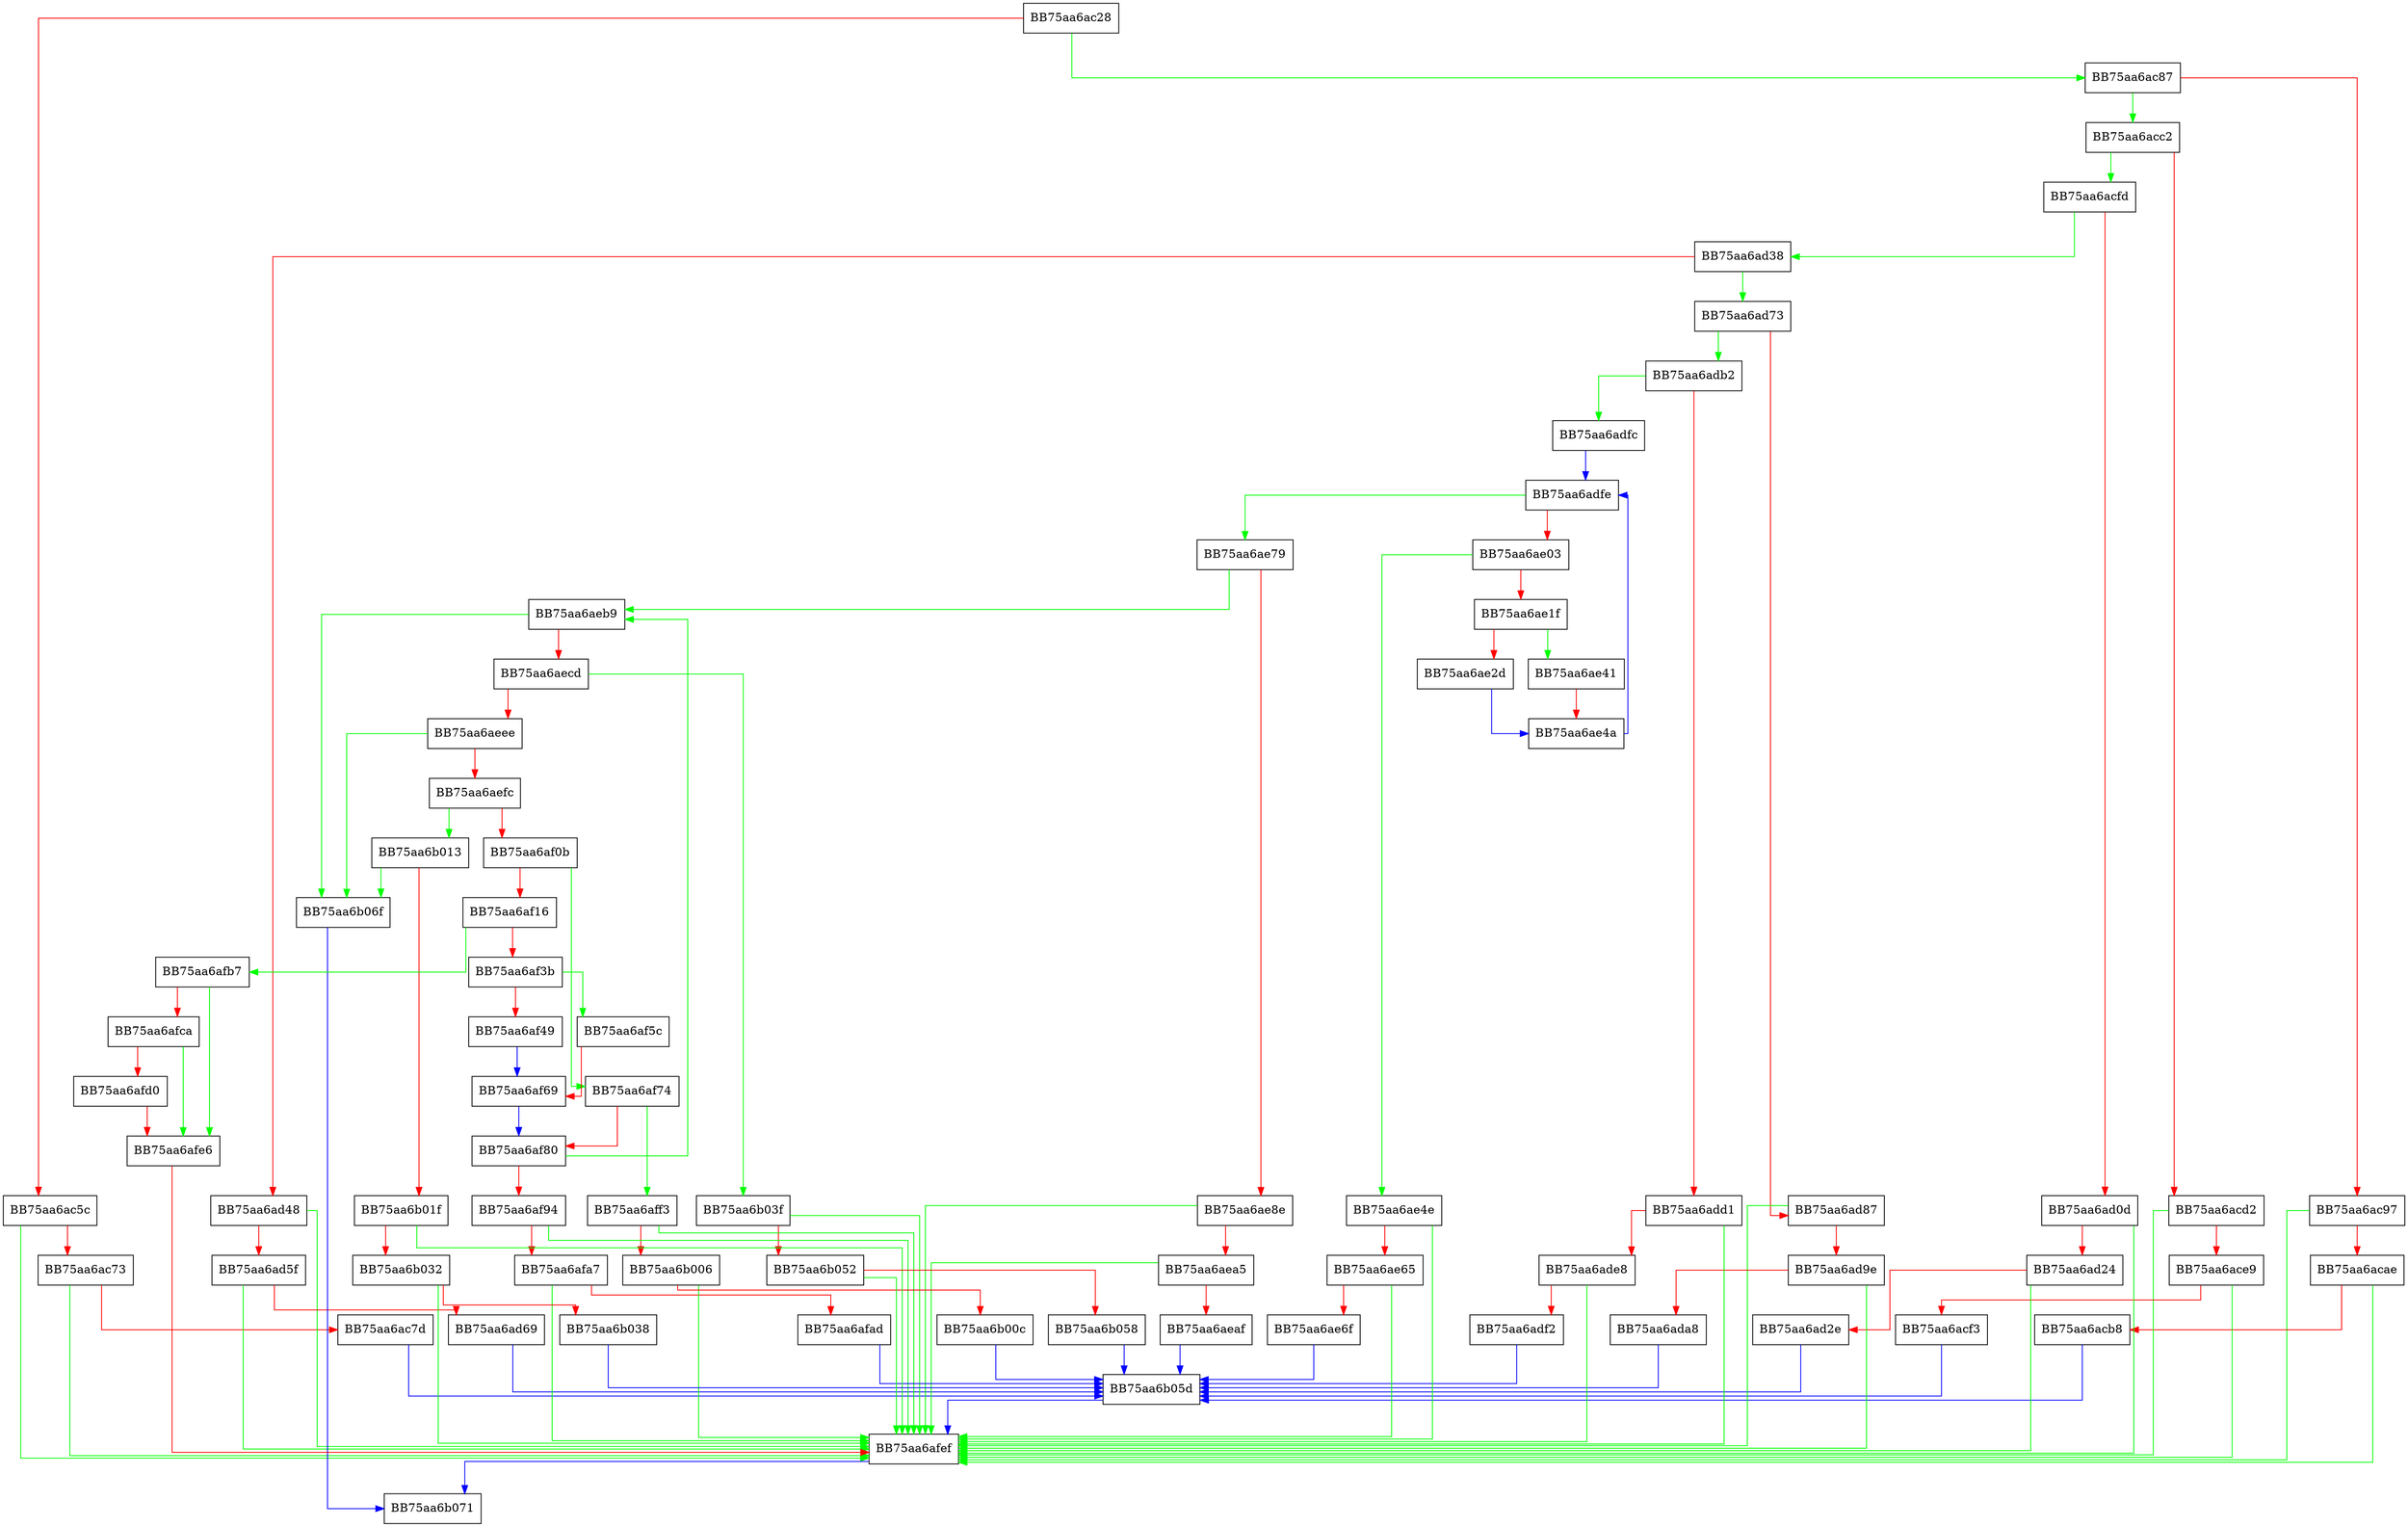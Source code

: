 digraph readElement {
  node [shape="box"];
  graph [splines=ortho];
  BB75aa6ac28 -> BB75aa6ac87 [color="green"];
  BB75aa6ac28 -> BB75aa6ac5c [color="red"];
  BB75aa6ac5c -> BB75aa6afef [color="green"];
  BB75aa6ac5c -> BB75aa6ac73 [color="red"];
  BB75aa6ac73 -> BB75aa6afef [color="green"];
  BB75aa6ac73 -> BB75aa6ac7d [color="red"];
  BB75aa6ac7d -> BB75aa6b05d [color="blue"];
  BB75aa6ac87 -> BB75aa6acc2 [color="green"];
  BB75aa6ac87 -> BB75aa6ac97 [color="red"];
  BB75aa6ac97 -> BB75aa6afef [color="green"];
  BB75aa6ac97 -> BB75aa6acae [color="red"];
  BB75aa6acae -> BB75aa6afef [color="green"];
  BB75aa6acae -> BB75aa6acb8 [color="red"];
  BB75aa6acb8 -> BB75aa6b05d [color="blue"];
  BB75aa6acc2 -> BB75aa6acfd [color="green"];
  BB75aa6acc2 -> BB75aa6acd2 [color="red"];
  BB75aa6acd2 -> BB75aa6afef [color="green"];
  BB75aa6acd2 -> BB75aa6ace9 [color="red"];
  BB75aa6ace9 -> BB75aa6afef [color="green"];
  BB75aa6ace9 -> BB75aa6acf3 [color="red"];
  BB75aa6acf3 -> BB75aa6b05d [color="blue"];
  BB75aa6acfd -> BB75aa6ad38 [color="green"];
  BB75aa6acfd -> BB75aa6ad0d [color="red"];
  BB75aa6ad0d -> BB75aa6afef [color="green"];
  BB75aa6ad0d -> BB75aa6ad24 [color="red"];
  BB75aa6ad24 -> BB75aa6afef [color="green"];
  BB75aa6ad24 -> BB75aa6ad2e [color="red"];
  BB75aa6ad2e -> BB75aa6b05d [color="blue"];
  BB75aa6ad38 -> BB75aa6ad73 [color="green"];
  BB75aa6ad38 -> BB75aa6ad48 [color="red"];
  BB75aa6ad48 -> BB75aa6afef [color="green"];
  BB75aa6ad48 -> BB75aa6ad5f [color="red"];
  BB75aa6ad5f -> BB75aa6afef [color="green"];
  BB75aa6ad5f -> BB75aa6ad69 [color="red"];
  BB75aa6ad69 -> BB75aa6b05d [color="blue"];
  BB75aa6ad73 -> BB75aa6adb2 [color="green"];
  BB75aa6ad73 -> BB75aa6ad87 [color="red"];
  BB75aa6ad87 -> BB75aa6afef [color="green"];
  BB75aa6ad87 -> BB75aa6ad9e [color="red"];
  BB75aa6ad9e -> BB75aa6afef [color="green"];
  BB75aa6ad9e -> BB75aa6ada8 [color="red"];
  BB75aa6ada8 -> BB75aa6b05d [color="blue"];
  BB75aa6adb2 -> BB75aa6adfc [color="green"];
  BB75aa6adb2 -> BB75aa6add1 [color="red"];
  BB75aa6add1 -> BB75aa6afef [color="green"];
  BB75aa6add1 -> BB75aa6ade8 [color="red"];
  BB75aa6ade8 -> BB75aa6afef [color="green"];
  BB75aa6ade8 -> BB75aa6adf2 [color="red"];
  BB75aa6adf2 -> BB75aa6b05d [color="blue"];
  BB75aa6adfc -> BB75aa6adfe [color="blue"];
  BB75aa6adfe -> BB75aa6ae79 [color="green"];
  BB75aa6adfe -> BB75aa6ae03 [color="red"];
  BB75aa6ae03 -> BB75aa6ae4e [color="green"];
  BB75aa6ae03 -> BB75aa6ae1f [color="red"];
  BB75aa6ae1f -> BB75aa6ae41 [color="green"];
  BB75aa6ae1f -> BB75aa6ae2d [color="red"];
  BB75aa6ae2d -> BB75aa6ae4a [color="blue"];
  BB75aa6ae41 -> BB75aa6ae4a [color="red"];
  BB75aa6ae4a -> BB75aa6adfe [color="blue"];
  BB75aa6ae4e -> BB75aa6afef [color="green"];
  BB75aa6ae4e -> BB75aa6ae65 [color="red"];
  BB75aa6ae65 -> BB75aa6afef [color="green"];
  BB75aa6ae65 -> BB75aa6ae6f [color="red"];
  BB75aa6ae6f -> BB75aa6b05d [color="blue"];
  BB75aa6ae79 -> BB75aa6aeb9 [color="green"];
  BB75aa6ae79 -> BB75aa6ae8e [color="red"];
  BB75aa6ae8e -> BB75aa6afef [color="green"];
  BB75aa6ae8e -> BB75aa6aea5 [color="red"];
  BB75aa6aea5 -> BB75aa6afef [color="green"];
  BB75aa6aea5 -> BB75aa6aeaf [color="red"];
  BB75aa6aeaf -> BB75aa6b05d [color="blue"];
  BB75aa6aeb9 -> BB75aa6b06f [color="green"];
  BB75aa6aeb9 -> BB75aa6aecd [color="red"];
  BB75aa6aecd -> BB75aa6b03f [color="green"];
  BB75aa6aecd -> BB75aa6aeee [color="red"];
  BB75aa6aeee -> BB75aa6b06f [color="green"];
  BB75aa6aeee -> BB75aa6aefc [color="red"];
  BB75aa6aefc -> BB75aa6b013 [color="green"];
  BB75aa6aefc -> BB75aa6af0b [color="red"];
  BB75aa6af0b -> BB75aa6af74 [color="green"];
  BB75aa6af0b -> BB75aa6af16 [color="red"];
  BB75aa6af16 -> BB75aa6afb7 [color="green"];
  BB75aa6af16 -> BB75aa6af3b [color="red"];
  BB75aa6af3b -> BB75aa6af5c [color="green"];
  BB75aa6af3b -> BB75aa6af49 [color="red"];
  BB75aa6af49 -> BB75aa6af69 [color="blue"];
  BB75aa6af5c -> BB75aa6af69 [color="red"];
  BB75aa6af69 -> BB75aa6af80 [color="blue"];
  BB75aa6af74 -> BB75aa6aff3 [color="green"];
  BB75aa6af74 -> BB75aa6af80 [color="red"];
  BB75aa6af80 -> BB75aa6aeb9 [color="green"];
  BB75aa6af80 -> BB75aa6af94 [color="red"];
  BB75aa6af94 -> BB75aa6afef [color="green"];
  BB75aa6af94 -> BB75aa6afa7 [color="red"];
  BB75aa6afa7 -> BB75aa6afef [color="green"];
  BB75aa6afa7 -> BB75aa6afad [color="red"];
  BB75aa6afad -> BB75aa6b05d [color="blue"];
  BB75aa6afb7 -> BB75aa6afe6 [color="green"];
  BB75aa6afb7 -> BB75aa6afca [color="red"];
  BB75aa6afca -> BB75aa6afe6 [color="green"];
  BB75aa6afca -> BB75aa6afd0 [color="red"];
  BB75aa6afd0 -> BB75aa6afe6 [color="red"];
  BB75aa6afe6 -> BB75aa6afef [color="red"];
  BB75aa6afef -> BB75aa6b071 [color="blue"];
  BB75aa6aff3 -> BB75aa6afef [color="green"];
  BB75aa6aff3 -> BB75aa6b006 [color="red"];
  BB75aa6b006 -> BB75aa6afef [color="green"];
  BB75aa6b006 -> BB75aa6b00c [color="red"];
  BB75aa6b00c -> BB75aa6b05d [color="blue"];
  BB75aa6b013 -> BB75aa6b06f [color="green"];
  BB75aa6b013 -> BB75aa6b01f [color="red"];
  BB75aa6b01f -> BB75aa6afef [color="green"];
  BB75aa6b01f -> BB75aa6b032 [color="red"];
  BB75aa6b032 -> BB75aa6afef [color="green"];
  BB75aa6b032 -> BB75aa6b038 [color="red"];
  BB75aa6b038 -> BB75aa6b05d [color="blue"];
  BB75aa6b03f -> BB75aa6afef [color="green"];
  BB75aa6b03f -> BB75aa6b052 [color="red"];
  BB75aa6b052 -> BB75aa6afef [color="green"];
  BB75aa6b052 -> BB75aa6b058 [color="red"];
  BB75aa6b058 -> BB75aa6b05d [color="blue"];
  BB75aa6b05d -> BB75aa6afef [color="blue"];
  BB75aa6b06f -> BB75aa6b071 [color="blue"];
}